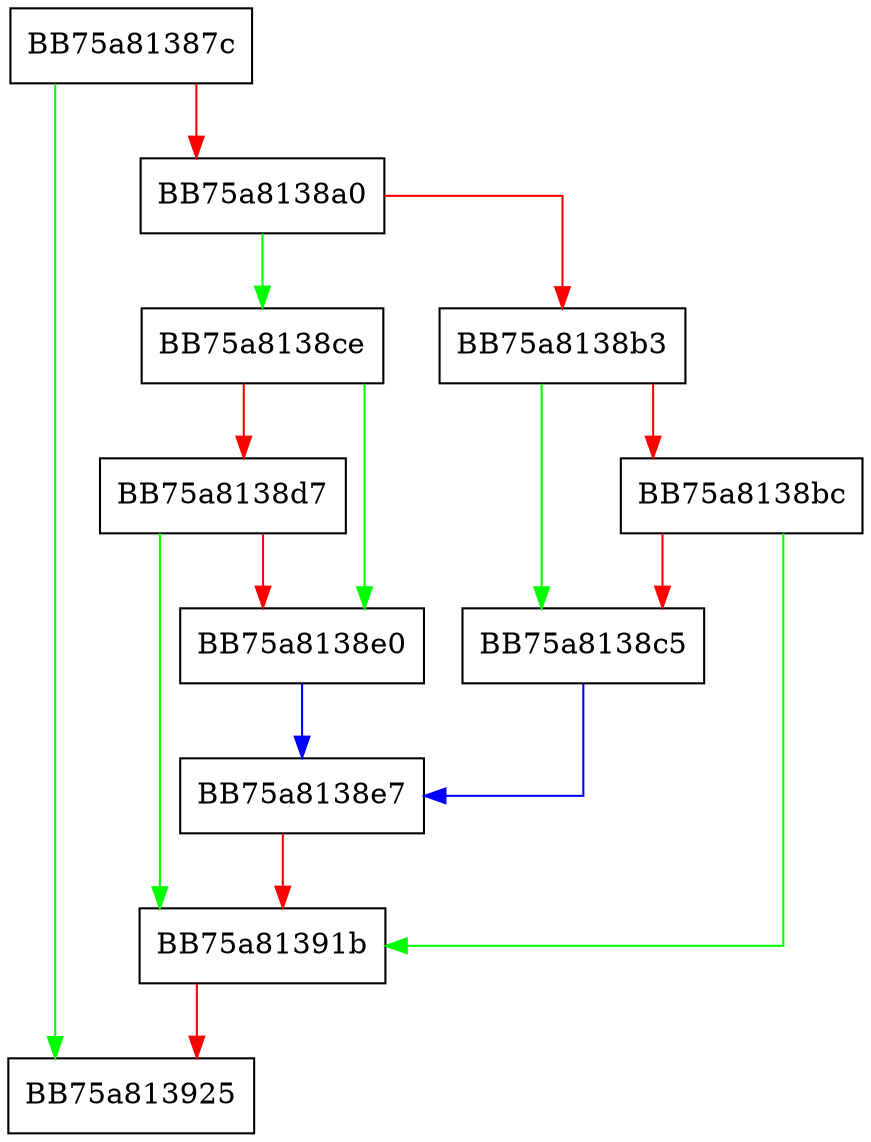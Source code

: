 digraph DoETWRundown {
  node [shape="box"];
  graph [splines=ortho];
  BB75a81387c -> BB75a813925 [color="green"];
  BB75a81387c -> BB75a8138a0 [color="red"];
  BB75a8138a0 -> BB75a8138ce [color="green"];
  BB75a8138a0 -> BB75a8138b3 [color="red"];
  BB75a8138b3 -> BB75a8138c5 [color="green"];
  BB75a8138b3 -> BB75a8138bc [color="red"];
  BB75a8138bc -> BB75a81391b [color="green"];
  BB75a8138bc -> BB75a8138c5 [color="red"];
  BB75a8138c5 -> BB75a8138e7 [color="blue"];
  BB75a8138ce -> BB75a8138e0 [color="green"];
  BB75a8138ce -> BB75a8138d7 [color="red"];
  BB75a8138d7 -> BB75a81391b [color="green"];
  BB75a8138d7 -> BB75a8138e0 [color="red"];
  BB75a8138e0 -> BB75a8138e7 [color="blue"];
  BB75a8138e7 -> BB75a81391b [color="red"];
  BB75a81391b -> BB75a813925 [color="red"];
}